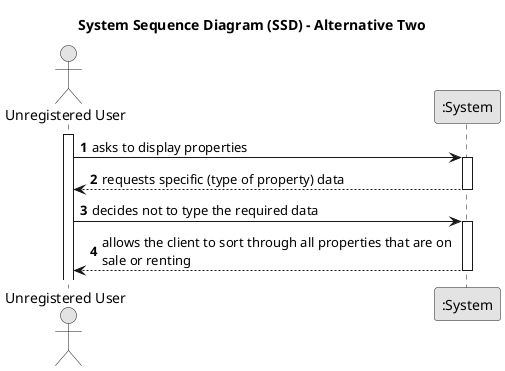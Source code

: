 @startuml
skinparam monochrome true
skinparam packageStyle rectangle
skinparam shadowing false

title System Sequence Diagram (SSD) - Alternative Two

autonumber

actor "Unregistered User" as Customer
participant ":System" as System

activate Customer

    Customer -> System : asks to display properties
    activate System

        System --> Customer : requests specific (type of property) data
    deactivate System

    Customer -> System : decides not to type the required data
    activate System

        System --> Customer : allows the client to sort through all properties that are on \nsale or renting
    deactivate System
@enduml
